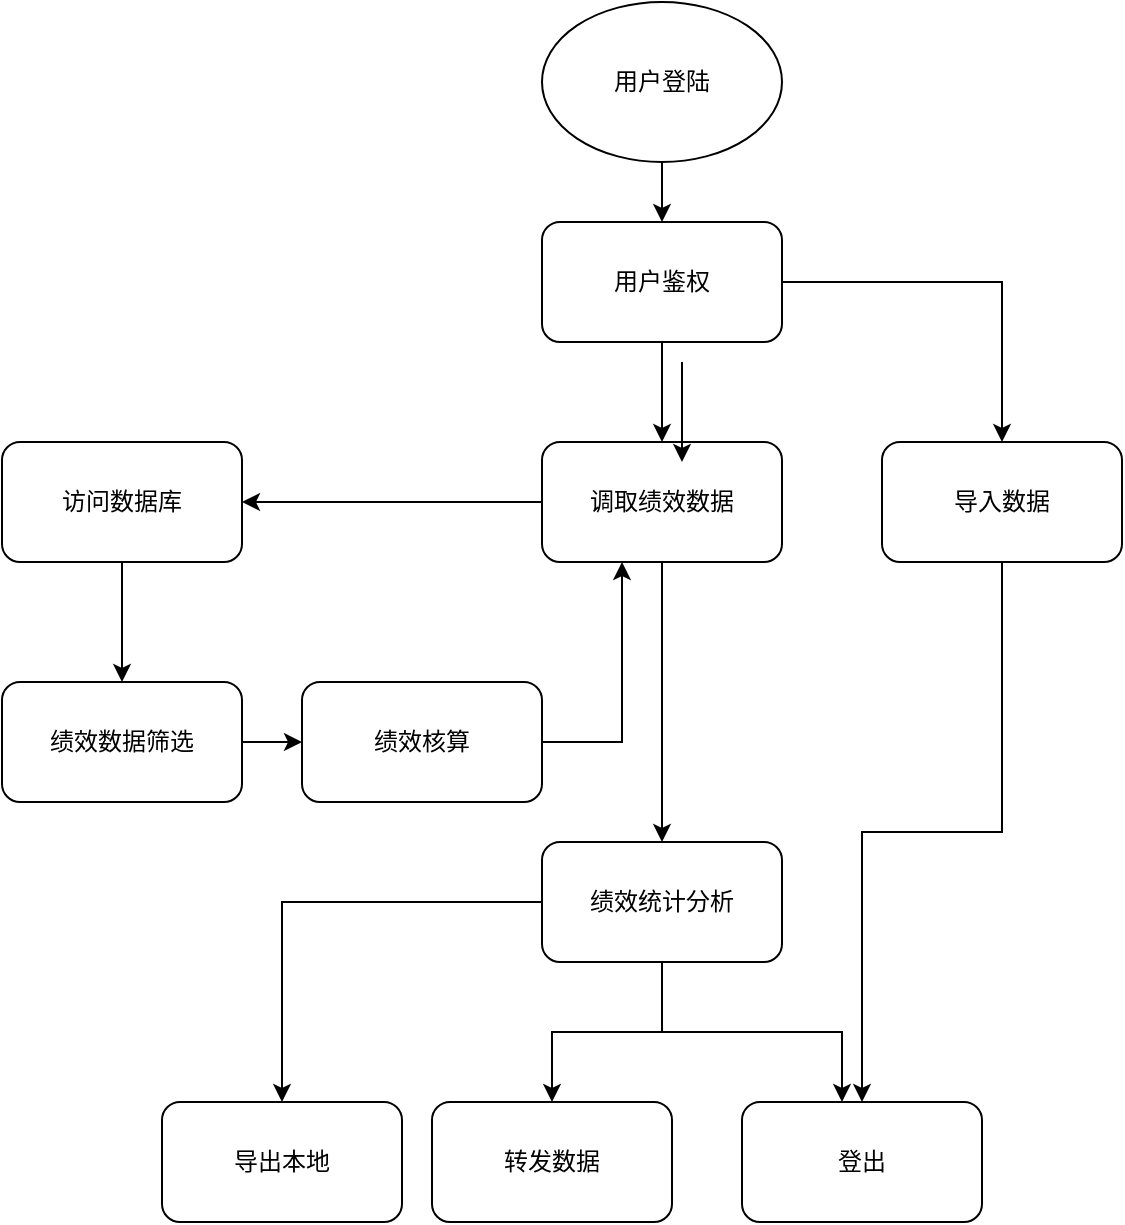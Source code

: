 <mxfile version="20.5.1" type="github">
  <diagram id="xx9TpC1ILhVTll8c-re6" name="Page-1">
    <mxGraphModel dx="1422" dy="777" grid="1" gridSize="10" guides="1" tooltips="1" connect="1" arrows="1" fold="1" page="1" pageScale="1" pageWidth="850" pageHeight="1100" math="0" shadow="0">
      <root>
        <mxCell id="0" />
        <mxCell id="1" parent="0" />
        <mxCell id="KTA2vXMQVvADgr5KPA1s-4" value="" style="edgeStyle=orthogonalEdgeStyle;rounded=0;orthogonalLoop=1;jettySize=auto;html=1;" edge="1" parent="1" source="KTA2vXMQVvADgr5KPA1s-2" target="KTA2vXMQVvADgr5KPA1s-3">
          <mxGeometry relative="1" as="geometry" />
        </mxCell>
        <mxCell id="KTA2vXMQVvADgr5KPA1s-2" value="用户登陆" style="ellipse;whiteSpace=wrap;html=1;" vertex="1" parent="1">
          <mxGeometry x="360" y="260" width="120" height="80" as="geometry" />
        </mxCell>
        <mxCell id="KTA2vXMQVvADgr5KPA1s-15" value="" style="edgeStyle=orthogonalEdgeStyle;rounded=0;orthogonalLoop=1;jettySize=auto;html=1;" edge="1" parent="1" source="KTA2vXMQVvADgr5KPA1s-3" target="KTA2vXMQVvADgr5KPA1s-13">
          <mxGeometry relative="1" as="geometry" />
        </mxCell>
        <mxCell id="KTA2vXMQVvADgr5KPA1s-3" value="用户鉴权" style="rounded=1;whiteSpace=wrap;html=1;" vertex="1" parent="1">
          <mxGeometry x="360" y="370" width="120" height="60" as="geometry" />
        </mxCell>
        <mxCell id="KTA2vXMQVvADgr5KPA1s-19" value="" style="edgeStyle=orthogonalEdgeStyle;rounded=0;orthogonalLoop=1;jettySize=auto;html=1;" edge="1" parent="1" source="KTA2vXMQVvADgr5KPA1s-5" target="KTA2vXMQVvADgr5KPA1s-18">
          <mxGeometry relative="1" as="geometry" />
        </mxCell>
        <mxCell id="KTA2vXMQVvADgr5KPA1s-5" value="访问数据库" style="rounded=1;whiteSpace=wrap;html=1;" vertex="1" parent="1">
          <mxGeometry x="90" y="480" width="120" height="60" as="geometry" />
        </mxCell>
        <mxCell id="KTA2vXMQVvADgr5KPA1s-10" value="导入数据" style="rounded=1;whiteSpace=wrap;html=1;" vertex="1" parent="1">
          <mxGeometry x="530" y="480" width="120" height="60" as="geometry" />
        </mxCell>
        <mxCell id="KTA2vXMQVvADgr5KPA1s-12" value="导出本地" style="rounded=1;whiteSpace=wrap;html=1;" vertex="1" parent="1">
          <mxGeometry x="170" y="810" width="120" height="60" as="geometry" />
        </mxCell>
        <mxCell id="KTA2vXMQVvADgr5KPA1s-17" value="" style="edgeStyle=orthogonalEdgeStyle;rounded=0;orthogonalLoop=1;jettySize=auto;html=1;" edge="1" parent="1" source="KTA2vXMQVvADgr5KPA1s-13" target="KTA2vXMQVvADgr5KPA1s-5">
          <mxGeometry relative="1" as="geometry" />
        </mxCell>
        <mxCell id="KTA2vXMQVvADgr5KPA1s-13" value="调取绩效数据" style="rounded=1;whiteSpace=wrap;html=1;" vertex="1" parent="1">
          <mxGeometry x="360" y="480" width="120" height="60" as="geometry" />
        </mxCell>
        <mxCell id="KTA2vXMQVvADgr5KPA1s-23" value="" style="edgeStyle=orthogonalEdgeStyle;rounded=0;orthogonalLoop=1;jettySize=auto;html=1;" edge="1" parent="1" source="KTA2vXMQVvADgr5KPA1s-18" target="KTA2vXMQVvADgr5KPA1s-22">
          <mxGeometry relative="1" as="geometry" />
        </mxCell>
        <mxCell id="KTA2vXMQVvADgr5KPA1s-18" value="绩效数据筛选" style="rounded=1;whiteSpace=wrap;html=1;" vertex="1" parent="1">
          <mxGeometry x="90" y="600" width="120" height="60" as="geometry" />
        </mxCell>
        <mxCell id="KTA2vXMQVvADgr5KPA1s-22" value="绩效核算" style="rounded=1;whiteSpace=wrap;html=1;" vertex="1" parent="1">
          <mxGeometry x="240" y="600" width="120" height="60" as="geometry" />
        </mxCell>
        <mxCell id="KTA2vXMQVvADgr5KPA1s-24" value="" style="edgeStyle=orthogonalEdgeStyle;rounded=0;orthogonalLoop=1;jettySize=auto;html=1;" edge="1" parent="1" source="KTA2vXMQVvADgr5KPA1s-22" target="KTA2vXMQVvADgr5KPA1s-13">
          <mxGeometry relative="1" as="geometry">
            <mxPoint x="620" y="340" as="sourcePoint" />
            <mxPoint x="620" y="580" as="targetPoint" />
            <Array as="points">
              <mxPoint x="400" y="630" />
            </Array>
          </mxGeometry>
        </mxCell>
        <mxCell id="KTA2vXMQVvADgr5KPA1s-30" value="" style="edgeStyle=orthogonalEdgeStyle;rounded=0;orthogonalLoop=1;jettySize=auto;html=1;" edge="1" parent="1" source="KTA2vXMQVvADgr5KPA1s-25" target="KTA2vXMQVvADgr5KPA1s-12">
          <mxGeometry relative="1" as="geometry" />
        </mxCell>
        <mxCell id="KTA2vXMQVvADgr5KPA1s-33" value="" style="edgeStyle=orthogonalEdgeStyle;rounded=0;orthogonalLoop=1;jettySize=auto;html=1;" edge="1" parent="1" source="KTA2vXMQVvADgr5KPA1s-25" target="KTA2vXMQVvADgr5KPA1s-32">
          <mxGeometry relative="1" as="geometry" />
        </mxCell>
        <mxCell id="KTA2vXMQVvADgr5KPA1s-25" value="绩效统计分析" style="rounded=1;whiteSpace=wrap;html=1;" vertex="1" parent="1">
          <mxGeometry x="360" y="680" width="120" height="60" as="geometry" />
        </mxCell>
        <mxCell id="KTA2vXMQVvADgr5KPA1s-26" value="" style="edgeStyle=orthogonalEdgeStyle;rounded=0;orthogonalLoop=1;jettySize=auto;html=1;" edge="1" parent="1" source="KTA2vXMQVvADgr5KPA1s-13" target="KTA2vXMQVvADgr5KPA1s-25">
          <mxGeometry relative="1" as="geometry">
            <mxPoint x="430" y="440" as="sourcePoint" />
            <mxPoint x="430" y="490" as="targetPoint" />
          </mxGeometry>
        </mxCell>
        <mxCell id="KTA2vXMQVvADgr5KPA1s-28" value="" style="edgeStyle=orthogonalEdgeStyle;rounded=0;orthogonalLoop=1;jettySize=auto;html=1;" edge="1" parent="1">
          <mxGeometry relative="1" as="geometry">
            <mxPoint x="430" y="440" as="sourcePoint" />
            <mxPoint x="430" y="490" as="targetPoint" />
          </mxGeometry>
        </mxCell>
        <mxCell id="KTA2vXMQVvADgr5KPA1s-29" style="edgeStyle=orthogonalEdgeStyle;rounded=0;orthogonalLoop=1;jettySize=auto;html=1;" edge="1" parent="1" source="KTA2vXMQVvADgr5KPA1s-3" target="KTA2vXMQVvADgr5KPA1s-10">
          <mxGeometry relative="1" as="geometry" />
        </mxCell>
        <mxCell id="KTA2vXMQVvADgr5KPA1s-32" value="转发数据" style="rounded=1;whiteSpace=wrap;html=1;" vertex="1" parent="1">
          <mxGeometry x="305" y="810" width="120" height="60" as="geometry" />
        </mxCell>
        <mxCell id="KTA2vXMQVvADgr5KPA1s-34" value="登出" style="rounded=1;whiteSpace=wrap;html=1;" vertex="1" parent="1">
          <mxGeometry x="460" y="810" width="120" height="60" as="geometry" />
        </mxCell>
        <mxCell id="KTA2vXMQVvADgr5KPA1s-36" style="edgeStyle=orthogonalEdgeStyle;rounded=0;orthogonalLoop=1;jettySize=auto;html=1;" edge="1" parent="1" source="KTA2vXMQVvADgr5KPA1s-10" target="KTA2vXMQVvADgr5KPA1s-34">
          <mxGeometry relative="1" as="geometry">
            <mxPoint x="490" y="410" as="sourcePoint" />
            <mxPoint x="600" y="490" as="targetPoint" />
          </mxGeometry>
        </mxCell>
        <mxCell id="KTA2vXMQVvADgr5KPA1s-37" value="" style="edgeStyle=orthogonalEdgeStyle;rounded=0;orthogonalLoop=1;jettySize=auto;html=1;" edge="1" parent="1" source="KTA2vXMQVvADgr5KPA1s-25" target="KTA2vXMQVvADgr5KPA1s-34">
          <mxGeometry relative="1" as="geometry">
            <mxPoint x="430" y="750" as="sourcePoint" />
            <mxPoint x="375" y="820" as="targetPoint" />
            <Array as="points">
              <mxPoint x="420" y="775" />
              <mxPoint x="510" y="775" />
            </Array>
          </mxGeometry>
        </mxCell>
      </root>
    </mxGraphModel>
  </diagram>
</mxfile>
